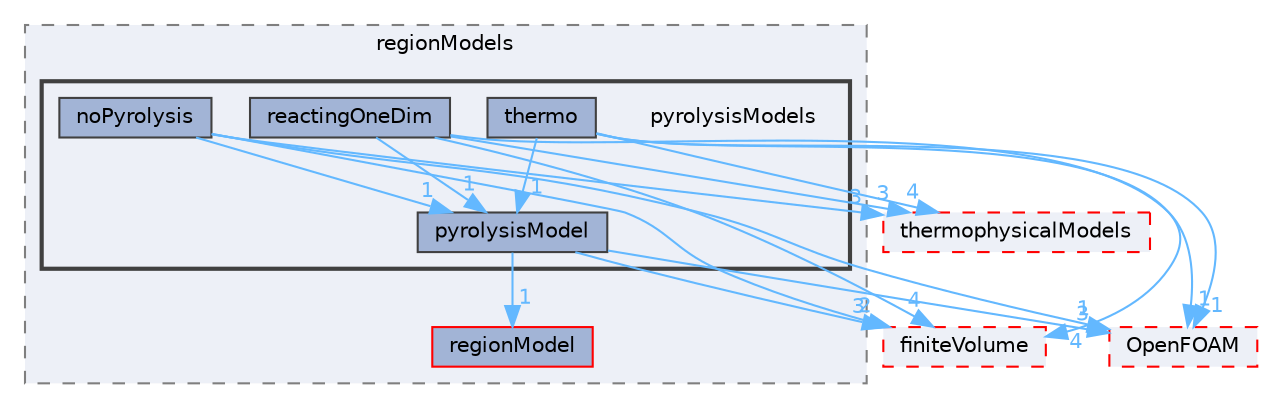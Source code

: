 digraph "src/regionModels/pyrolysisModels"
{
 // LATEX_PDF_SIZE
  bgcolor="transparent";
  edge [fontname=Helvetica,fontsize=10,labelfontname=Helvetica,labelfontsize=10];
  node [fontname=Helvetica,fontsize=10,shape=box,height=0.2,width=0.4];
  compound=true
  subgraph clusterdir_1cee61ac5e24023b73c87e3e265bd2be {
    graph [ bgcolor="#edf0f7", pencolor="grey50", label="regionModels", fontname=Helvetica,fontsize=10 style="filled,dashed", URL="dir_1cee61ac5e24023b73c87e3e265bd2be.html",tooltip=""]
  dir_e1879fa133c4c7d7be31da46fdc26b53 [label="regionModel", fillcolor="#a2b4d6", color="red", style="filled", URL="dir_e1879fa133c4c7d7be31da46fdc26b53.html",tooltip=""];
  subgraph clusterdir_11cc16c52a2c1ae001c7d6462411633c {
    graph [ bgcolor="#edf0f7", pencolor="grey25", label="", fontname=Helvetica,fontsize=10 style="filled,bold", URL="dir_11cc16c52a2c1ae001c7d6462411633c.html",tooltip=""]
    dir_11cc16c52a2c1ae001c7d6462411633c [shape=plaintext, label="pyrolysisModels"];
  dir_83527e804c9091e4399df489098e7cd4 [label="noPyrolysis", fillcolor="#a2b4d6", color="grey25", style="filled", URL="dir_83527e804c9091e4399df489098e7cd4.html",tooltip=""];
  dir_a0ba3e92c6d001daa1167efa27bc8080 [label="pyrolysisModel", fillcolor="#a2b4d6", color="grey25", style="filled", URL="dir_a0ba3e92c6d001daa1167efa27bc8080.html",tooltip=""];
  dir_ea175580cc8c8f187a7438a4f02d04e8 [label="reactingOneDim", fillcolor="#a2b4d6", color="grey25", style="filled", URL="dir_ea175580cc8c8f187a7438a4f02d04e8.html",tooltip=""];
  dir_39615f4e8f9fc4c92b6891f4153eb8ef [label="thermo", fillcolor="#a2b4d6", color="grey25", style="filled", URL="dir_39615f4e8f9fc4c92b6891f4153eb8ef.html",tooltip=""];
  }
  }
  dir_2778d089ec5c4f66810b11f753867003 [label="thermophysicalModels", fillcolor="#edf0f7", color="red", style="filled,dashed", URL="dir_2778d089ec5c4f66810b11f753867003.html",tooltip=""];
  dir_9bd15774b555cf7259a6fa18f99fe99b [label="finiteVolume", fillcolor="#edf0f7", color="red", style="filled,dashed", URL="dir_9bd15774b555cf7259a6fa18f99fe99b.html",tooltip=""];
  dir_c5473ff19b20e6ec4dfe5c310b3778a8 [label="OpenFOAM", fillcolor="#edf0f7", color="red", style="filled,dashed", URL="dir_c5473ff19b20e6ec4dfe5c310b3778a8.html",tooltip=""];
  dir_83527e804c9091e4399df489098e7cd4->dir_2778d089ec5c4f66810b11f753867003 [headlabel="3", labeldistance=1.5 headhref="dir_002590_004022.html" href="dir_002590_004022.html" color="steelblue1" fontcolor="steelblue1"];
  dir_83527e804c9091e4399df489098e7cd4->dir_9bd15774b555cf7259a6fa18f99fe99b [headlabel="2", labeldistance=1.5 headhref="dir_002590_001387.html" href="dir_002590_001387.html" color="steelblue1" fontcolor="steelblue1"];
  dir_83527e804c9091e4399df489098e7cd4->dir_a0ba3e92c6d001daa1167efa27bc8080 [headlabel="1", labeldistance=1.5 headhref="dir_002590_003142.html" href="dir_002590_003142.html" color="steelblue1" fontcolor="steelblue1"];
  dir_83527e804c9091e4399df489098e7cd4->dir_c5473ff19b20e6ec4dfe5c310b3778a8 [headlabel="1", labeldistance=1.5 headhref="dir_002590_002695.html" href="dir_002590_002695.html" color="steelblue1" fontcolor="steelblue1"];
  dir_a0ba3e92c6d001daa1167efa27bc8080->dir_9bd15774b555cf7259a6fa18f99fe99b [headlabel="3", labeldistance=1.5 headhref="dir_003142_001387.html" href="dir_003142_001387.html" color="steelblue1" fontcolor="steelblue1"];
  dir_a0ba3e92c6d001daa1167efa27bc8080->dir_c5473ff19b20e6ec4dfe5c310b3778a8 [headlabel="3", labeldistance=1.5 headhref="dir_003142_002695.html" href="dir_003142_002695.html" color="steelblue1" fontcolor="steelblue1"];
  dir_a0ba3e92c6d001daa1167efa27bc8080->dir_e1879fa133c4c7d7be31da46fdc26b53 [headlabel="1", labeldistance=1.5 headhref="dir_003142_003290.html" href="dir_003142_003290.html" color="steelblue1" fontcolor="steelblue1"];
  dir_ea175580cc8c8f187a7438a4f02d04e8->dir_2778d089ec5c4f66810b11f753867003 [headlabel="3", labeldistance=1.5 headhref="dir_003227_004022.html" href="dir_003227_004022.html" color="steelblue1" fontcolor="steelblue1"];
  dir_ea175580cc8c8f187a7438a4f02d04e8->dir_9bd15774b555cf7259a6fa18f99fe99b [headlabel="4", labeldistance=1.5 headhref="dir_003227_001387.html" href="dir_003227_001387.html" color="steelblue1" fontcolor="steelblue1"];
  dir_ea175580cc8c8f187a7438a4f02d04e8->dir_a0ba3e92c6d001daa1167efa27bc8080 [headlabel="1", labeldistance=1.5 headhref="dir_003227_003142.html" href="dir_003227_003142.html" color="steelblue1" fontcolor="steelblue1"];
  dir_ea175580cc8c8f187a7438a4f02d04e8->dir_c5473ff19b20e6ec4dfe5c310b3778a8 [headlabel="1", labeldistance=1.5 headhref="dir_003227_002695.html" href="dir_003227_002695.html" color="steelblue1" fontcolor="steelblue1"];
  dir_39615f4e8f9fc4c92b6891f4153eb8ef->dir_2778d089ec5c4f66810b11f753867003 [headlabel="4", labeldistance=1.5 headhref="dir_004002_004022.html" href="dir_004002_004022.html" color="steelblue1" fontcolor="steelblue1"];
  dir_39615f4e8f9fc4c92b6891f4153eb8ef->dir_9bd15774b555cf7259a6fa18f99fe99b [headlabel="4", labeldistance=1.5 headhref="dir_004002_001387.html" href="dir_004002_001387.html" color="steelblue1" fontcolor="steelblue1"];
  dir_39615f4e8f9fc4c92b6891f4153eb8ef->dir_a0ba3e92c6d001daa1167efa27bc8080 [headlabel="1", labeldistance=1.5 headhref="dir_004002_003142.html" href="dir_004002_003142.html" color="steelblue1" fontcolor="steelblue1"];
  dir_39615f4e8f9fc4c92b6891f4153eb8ef->dir_c5473ff19b20e6ec4dfe5c310b3778a8 [headlabel="1", labeldistance=1.5 headhref="dir_004002_002695.html" href="dir_004002_002695.html" color="steelblue1" fontcolor="steelblue1"];
}
